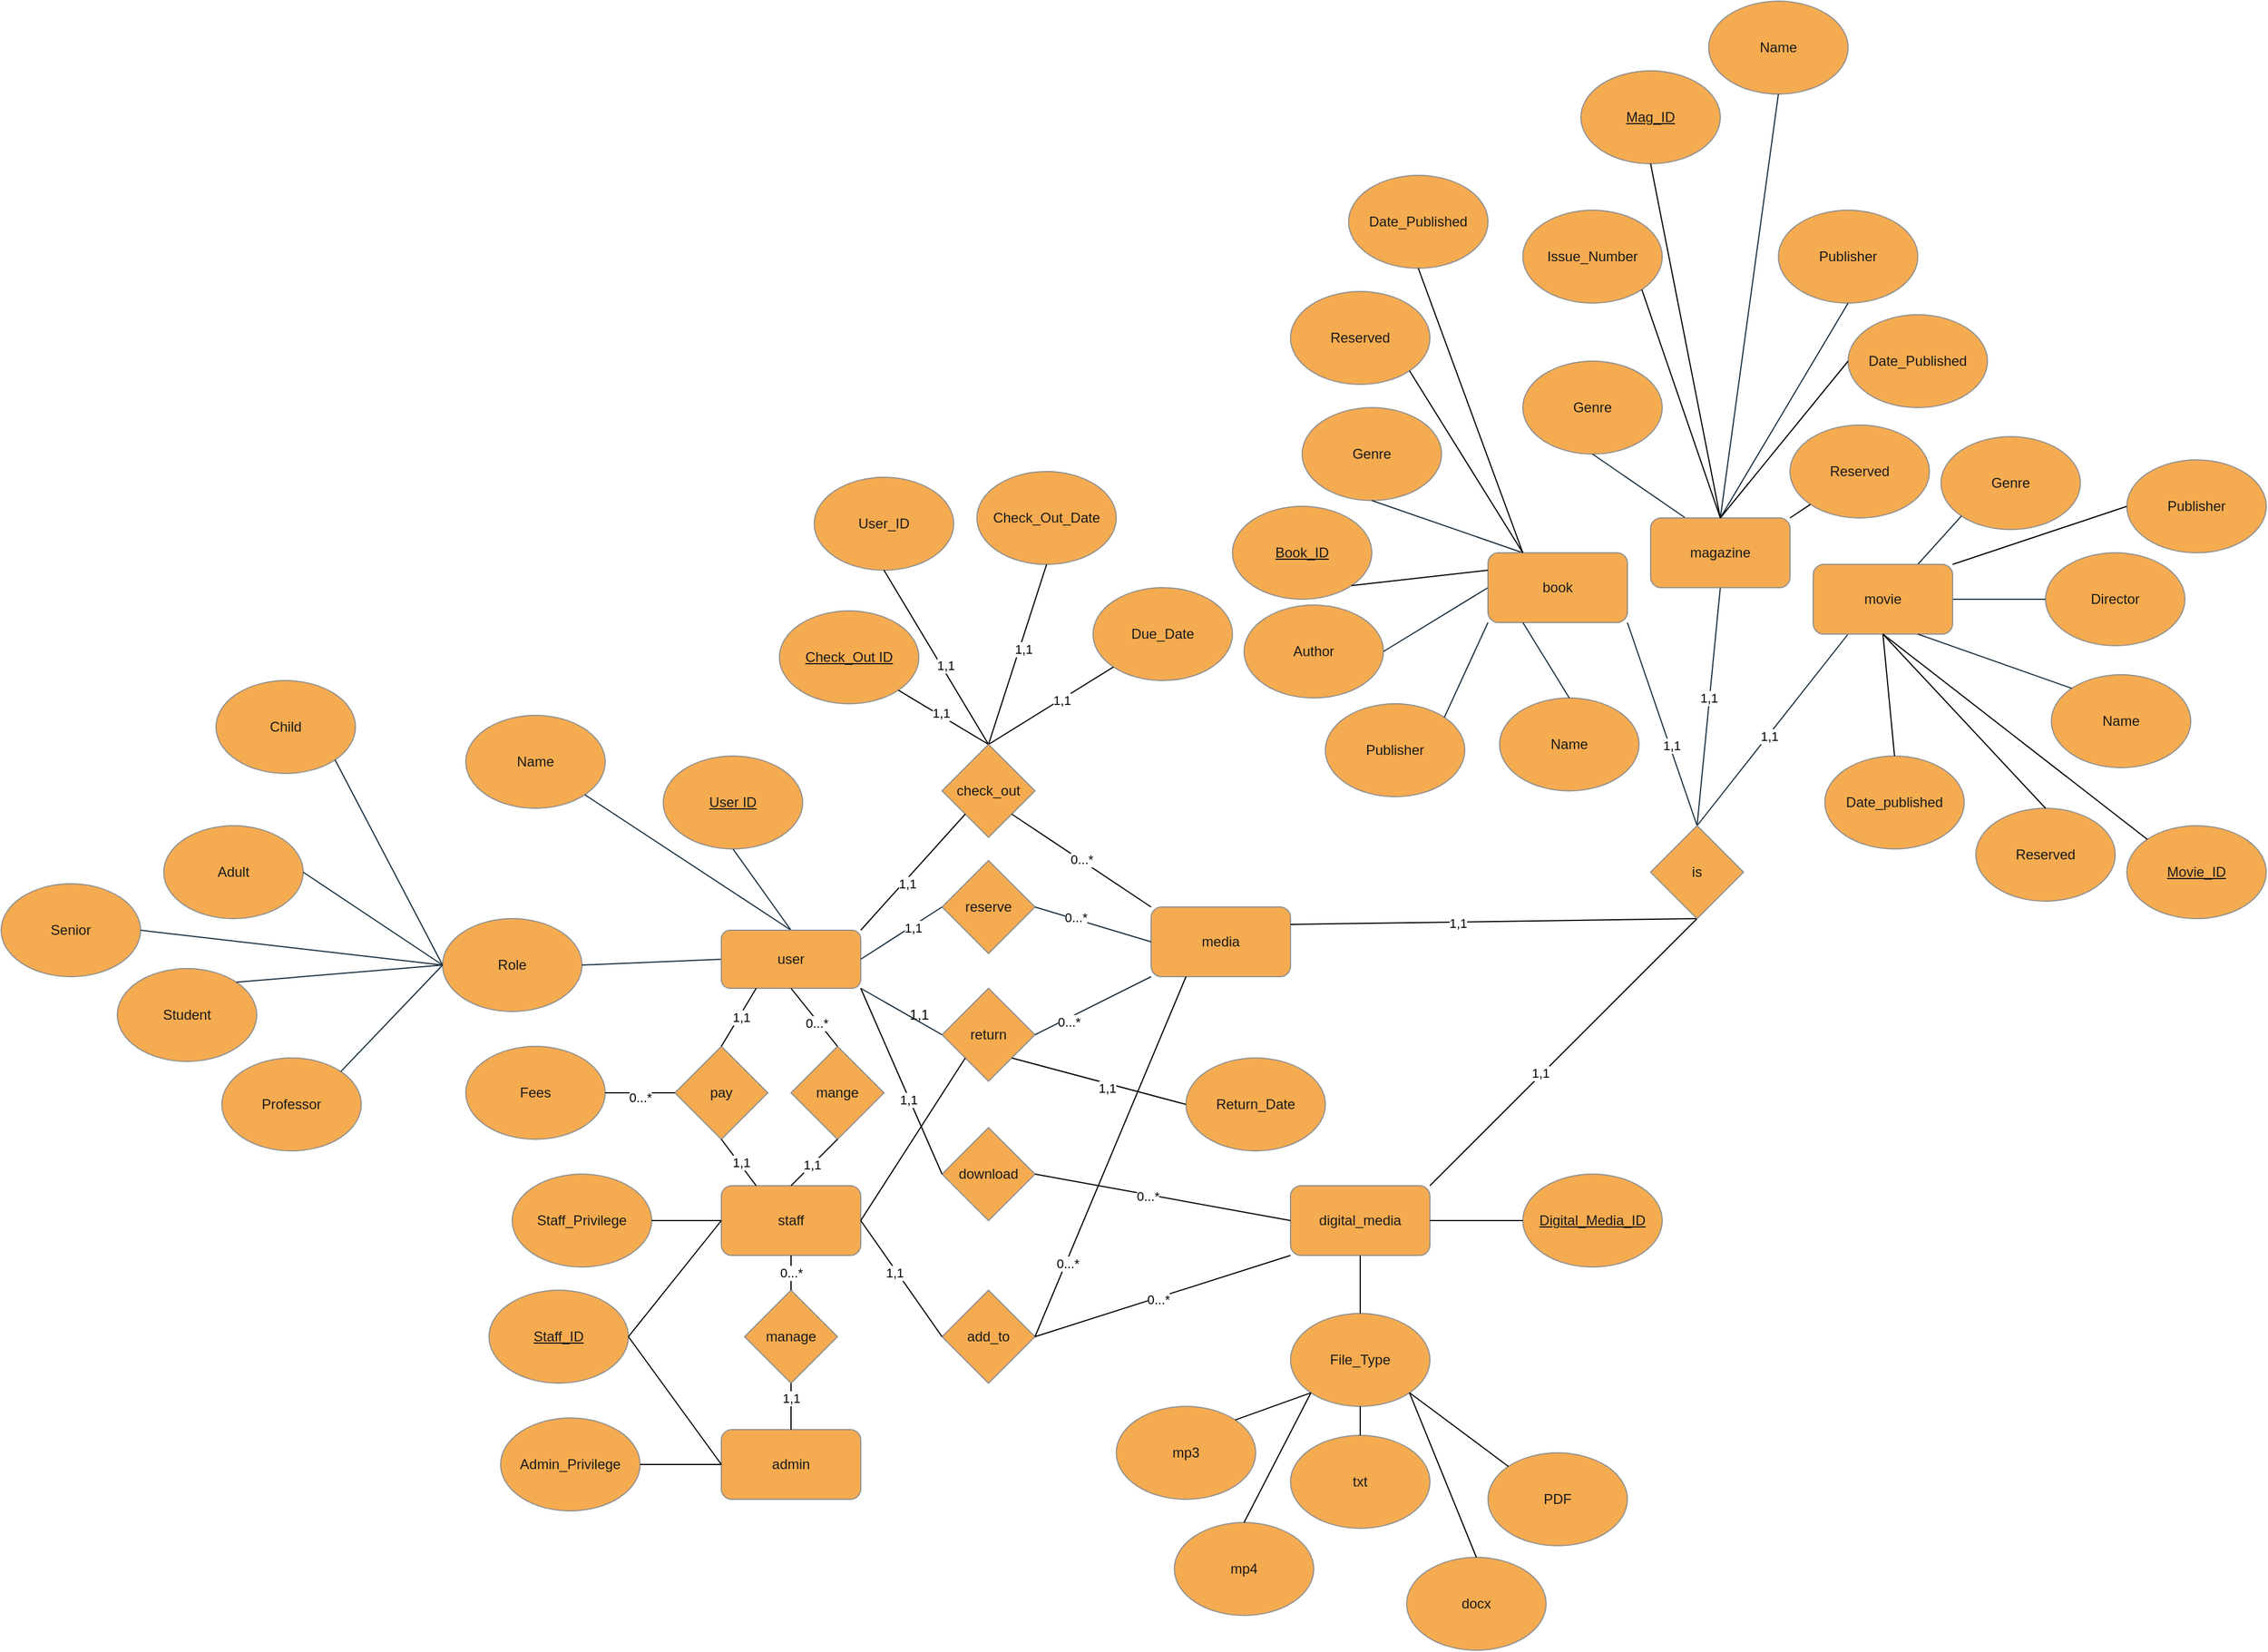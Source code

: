 <mxfile version="26.1.0">
  <diagram name="Page-1" id="fuvHp79-YwKWyplJIFux">
    <mxGraphModel dx="2245" dy="1722" grid="1" gridSize="10" guides="1" tooltips="1" connect="1" arrows="1" fold="1" page="1" pageScale="1" pageWidth="850" pageHeight="1100" math="0" shadow="0">
      <root>
        <mxCell id="0" />
        <mxCell id="1" parent="0" />
        <mxCell id="lsWeMRMcMJrD6qDPierP-2" value="" style="endArrow=none;html=1;rounded=0;exitX=1;exitY=1;exitDx=0;exitDy=0;entryX=0.5;entryY=0;entryDx=0;entryDy=0;labelBackgroundColor=none;strokeColor=#182E3E;fontColor=default;" parent="1" source="lsWeMRMcMJrD6qDPierP-85" target="Qz-s-i5MB10RdGnWVDxn-89" edge="1">
          <mxGeometry width="50" height="50" relative="1" as="geometry">
            <mxPoint x="710" y="-385" as="sourcePoint" />
            <mxPoint x="817.574" y="-103.284" as="targetPoint" />
          </mxGeometry>
        </mxCell>
        <mxCell id="Qz-s-i5MB10RdGnWVDxn-130" value="1,1" style="edgeLabel;html=1;align=center;verticalAlign=middle;resizable=0;points=[];" vertex="1" connectable="0" parent="lsWeMRMcMJrD6qDPierP-2">
          <mxGeometry x="0.218" y="1" relative="1" as="geometry">
            <mxPoint as="offset" />
          </mxGeometry>
        </mxCell>
        <mxCell id="lsWeMRMcMJrD6qDPierP-3" value="Author" style="ellipse;whiteSpace=wrap;html=1;labelBackgroundColor=none;fillColor=#F5AB50;strokeColor=#909090;fontColor=#1A1A1A;" parent="1" vertex="1">
          <mxGeometry x="460" y="-220" width="120" height="80" as="geometry" />
        </mxCell>
        <mxCell id="lsWeMRMcMJrD6qDPierP-4" value="Genre" style="ellipse;whiteSpace=wrap;html=1;labelBackgroundColor=none;fillColor=#F5AB50;strokeColor=#909090;fontColor=#1A1A1A;" parent="1" vertex="1">
          <mxGeometry x="510" y="-390" width="120" height="80" as="geometry" />
        </mxCell>
        <mxCell id="lsWeMRMcMJrD6qDPierP-7" value="" style="endArrow=none;html=1;rounded=0;entryX=0.5;entryY=1;entryDx=0;entryDy=0;exitX=0.25;exitY=0;exitDx=0;exitDy=0;labelBackgroundColor=none;strokeColor=#182E3E;fontColor=default;" parent="1" source="lsWeMRMcMJrD6qDPierP-85" target="lsWeMRMcMJrD6qDPierP-4" edge="1">
          <mxGeometry width="50" height="50" relative="1" as="geometry">
            <mxPoint x="677.574" y="-263.284" as="sourcePoint" />
            <mxPoint x="770" y="-305" as="targetPoint" />
          </mxGeometry>
        </mxCell>
        <mxCell id="lsWeMRMcMJrD6qDPierP-8" value="" style="endArrow=none;html=1;rounded=0;entryX=1;entryY=0.5;entryDx=0;entryDy=0;exitX=0;exitY=0.5;exitDx=0;exitDy=0;labelBackgroundColor=none;strokeColor=#182E3E;fontColor=default;" parent="1" source="lsWeMRMcMJrD6qDPierP-85" target="lsWeMRMcMJrD6qDPierP-3" edge="1">
          <mxGeometry width="50" height="50" relative="1" as="geometry">
            <mxPoint x="660" y="-235" as="sourcePoint" />
            <mxPoint x="770" y="-305" as="targetPoint" />
          </mxGeometry>
        </mxCell>
        <mxCell id="lsWeMRMcMJrD6qDPierP-11" value="Name" style="ellipse;whiteSpace=wrap;html=1;labelBackgroundColor=none;fillColor=#F5AB50;strokeColor=#909090;fontColor=#1A1A1A;" parent="1" vertex="1">
          <mxGeometry x="-210" y="-125" width="120" height="80" as="geometry" />
        </mxCell>
        <mxCell id="lsWeMRMcMJrD6qDPierP-12" value="&lt;u&gt;User ID&lt;/u&gt;" style="ellipse;whiteSpace=wrap;html=1;labelBackgroundColor=none;fillColor=#F5AB50;strokeColor=#909090;fontColor=#1A1A1A;" parent="1" vertex="1">
          <mxGeometry x="-40" y="-90" width="120" height="80" as="geometry" />
        </mxCell>
        <mxCell id="lsWeMRMcMJrD6qDPierP-17" value="" style="endArrow=none;html=1;rounded=0;entryX=1;entryY=1;entryDx=0;entryDy=0;exitX=0.5;exitY=0;exitDx=0;exitDy=0;labelBackgroundColor=none;strokeColor=#182E3E;fontColor=default;" parent="1" source="lsWeMRMcMJrD6qDPierP-82" target="lsWeMRMcMJrD6qDPierP-11" edge="1">
          <mxGeometry width="50" height="50" relative="1" as="geometry">
            <mxPoint x="-110" y="30" as="sourcePoint" />
            <mxPoint x="-110" y="-30" as="targetPoint" />
          </mxGeometry>
        </mxCell>
        <mxCell id="lsWeMRMcMJrD6qDPierP-18" value="" style="endArrow=none;html=1;rounded=0;entryX=0.5;entryY=1;entryDx=0;entryDy=0;exitX=0.5;exitY=0;exitDx=0;exitDy=0;labelBackgroundColor=none;strokeColor=#182E3E;fontColor=default;" parent="1" source="lsWeMRMcMJrD6qDPierP-82" target="lsWeMRMcMJrD6qDPierP-12" edge="1">
          <mxGeometry width="50" height="50" relative="1" as="geometry">
            <mxPoint x="-67.574" y="31.716" as="sourcePoint" />
            <mxPoint x="-110" y="-30" as="targetPoint" />
          </mxGeometry>
        </mxCell>
        <mxCell id="lsWeMRMcMJrD6qDPierP-37" value="Genre" style="ellipse;whiteSpace=wrap;html=1;labelBackgroundColor=none;fillColor=#F5AB50;strokeColor=#909090;fontColor=#1A1A1A;" parent="1" vertex="1">
          <mxGeometry x="700" y="-430" width="120" height="80" as="geometry" />
        </mxCell>
        <mxCell id="lsWeMRMcMJrD6qDPierP-38" value="Publisher" style="ellipse;whiteSpace=wrap;html=1;labelBackgroundColor=none;fillColor=#F5AB50;strokeColor=#909090;fontColor=#1A1A1A;" parent="1" vertex="1">
          <mxGeometry x="920" y="-560" width="120" height="80" as="geometry" />
        </mxCell>
        <mxCell id="lsWeMRMcMJrD6qDPierP-44" value="" style="endArrow=none;html=1;rounded=0;entryX=0.5;entryY=1;entryDx=0;entryDy=0;labelBackgroundColor=none;strokeColor=#182E3E;fontColor=default;exitX=0.5;exitY=0;exitDx=0;exitDy=0;" parent="1" source="Qz-s-i5MB10RdGnWVDxn-89" target="lsWeMRMcMJrD6qDPierP-86" edge="1">
          <mxGeometry width="50" height="50" relative="1" as="geometry">
            <mxPoint x="850" y="-100" as="sourcePoint" />
            <mxPoint x="850" y="-415" as="targetPoint" />
          </mxGeometry>
        </mxCell>
        <mxCell id="Qz-s-i5MB10RdGnWVDxn-131" value="1,1" style="edgeLabel;html=1;align=center;verticalAlign=middle;resizable=0;points=[];" vertex="1" connectable="0" parent="lsWeMRMcMJrD6qDPierP-44">
          <mxGeometry x="0.074" y="1" relative="1" as="geometry">
            <mxPoint as="offset" />
          </mxGeometry>
        </mxCell>
        <mxCell id="lsWeMRMcMJrD6qDPierP-45" value="" style="endArrow=none;html=1;rounded=0;entryX=0.5;entryY=1;entryDx=0;entryDy=0;exitX=0.5;exitY=0;exitDx=0;exitDy=0;labelBackgroundColor=none;strokeColor=#182E3E;fontColor=default;" parent="1" source="lsWeMRMcMJrD6qDPierP-86" target="lsWeMRMcMJrD6qDPierP-38" edge="1">
          <mxGeometry width="50" height="50" relative="1" as="geometry">
            <mxPoint x="912.426" y="-303.284" as="sourcePoint" />
            <mxPoint x="870" y="-175" as="targetPoint" />
          </mxGeometry>
        </mxCell>
        <mxCell id="lsWeMRMcMJrD6qDPierP-46" value="" style="endArrow=none;html=1;rounded=0;entryX=0.5;entryY=1;entryDx=0;entryDy=0;exitX=0.25;exitY=0;exitDx=0;exitDy=0;labelBackgroundColor=none;strokeColor=#182E3E;fontColor=default;" parent="1" source="lsWeMRMcMJrD6qDPierP-86" target="lsWeMRMcMJrD6qDPierP-37" edge="1">
          <mxGeometry width="50" height="50" relative="1" as="geometry">
            <mxPoint x="843" y="-311" as="sourcePoint" />
            <mxPoint x="870" y="-175" as="targetPoint" />
          </mxGeometry>
        </mxCell>
        <mxCell id="lsWeMRMcMJrD6qDPierP-47" value="" style="endArrow=none;html=1;rounded=0;entryX=0.25;entryY=1;entryDx=0;entryDy=0;exitX=0.5;exitY=0;exitDx=0;exitDy=0;labelBackgroundColor=none;strokeColor=#182E3E;fontColor=default;" parent="1" source="Qz-s-i5MB10RdGnWVDxn-89" target="lsWeMRMcMJrD6qDPierP-87" edge="1">
          <mxGeometry width="50" height="50" relative="1" as="geometry">
            <mxPoint x="902.426" y="-103.284" as="sourcePoint" />
            <mxPoint x="977.574" y="-406.716" as="targetPoint" />
          </mxGeometry>
        </mxCell>
        <mxCell id="Qz-s-i5MB10RdGnWVDxn-132" value="1,1" style="edgeLabel;html=1;align=center;verticalAlign=middle;resizable=0;points=[];" vertex="1" connectable="0" parent="lsWeMRMcMJrD6qDPierP-47">
          <mxGeometry x="-0.059" y="-1" relative="1" as="geometry">
            <mxPoint as="offset" />
          </mxGeometry>
        </mxCell>
        <mxCell id="lsWeMRMcMJrD6qDPierP-48" value="Genre" style="ellipse;whiteSpace=wrap;html=1;labelBackgroundColor=none;fillColor=#F5AB50;strokeColor=#909090;fontColor=#1A1A1A;" parent="1" vertex="1">
          <mxGeometry x="1060" y="-365" width="120" height="80" as="geometry" />
        </mxCell>
        <mxCell id="lsWeMRMcMJrD6qDPierP-49" value="Director" style="ellipse;whiteSpace=wrap;html=1;labelBackgroundColor=none;fillColor=#F5AB50;strokeColor=#909090;fontColor=#1A1A1A;" parent="1" vertex="1">
          <mxGeometry x="1150" y="-265" width="120" height="80" as="geometry" />
        </mxCell>
        <mxCell id="lsWeMRMcMJrD6qDPierP-51" value="" style="endArrow=none;html=1;rounded=0;entryX=0;entryY=1;entryDx=0;entryDy=0;exitX=0.75;exitY=0;exitDx=0;exitDy=0;labelBackgroundColor=none;strokeColor=#182E3E;fontColor=default;" parent="1" source="lsWeMRMcMJrD6qDPierP-87" target="lsWeMRMcMJrD6qDPierP-48" edge="1">
          <mxGeometry width="50" height="50" relative="1" as="geometry">
            <mxPoint x="1030" y="-285" as="sourcePoint" />
            <mxPoint x="870" y="-175" as="targetPoint" />
          </mxGeometry>
        </mxCell>
        <mxCell id="lsWeMRMcMJrD6qDPierP-52" value="" style="endArrow=none;html=1;rounded=0;entryX=0;entryY=0.5;entryDx=0;entryDy=0;exitX=1;exitY=0.5;exitDx=0;exitDy=0;labelBackgroundColor=none;strokeColor=#182E3E;fontColor=default;" parent="1" source="lsWeMRMcMJrD6qDPierP-87" target="lsWeMRMcMJrD6qDPierP-49" edge="1">
          <mxGeometry width="50" height="50" relative="1" as="geometry">
            <mxPoint x="1072.426" y="-273.284" as="sourcePoint" />
            <mxPoint x="870" y="-175" as="targetPoint" />
          </mxGeometry>
        </mxCell>
        <mxCell id="lsWeMRMcMJrD6qDPierP-54" value="Publisher" style="ellipse;whiteSpace=wrap;html=1;labelBackgroundColor=none;fillColor=#F5AB50;strokeColor=#909090;fontColor=#1A1A1A;" parent="1" vertex="1">
          <mxGeometry x="530" y="-135" width="120" height="80" as="geometry" />
        </mxCell>
        <mxCell id="lsWeMRMcMJrD6qDPierP-55" value="" style="endArrow=none;html=1;rounded=0;entryX=1;entryY=0;entryDx=0;entryDy=0;exitX=0;exitY=1;exitDx=0;exitDy=0;labelBackgroundColor=none;strokeColor=#182E3E;fontColor=default;" parent="1" source="lsWeMRMcMJrD6qDPierP-85" target="lsWeMRMcMJrD6qDPierP-54" edge="1">
          <mxGeometry width="50" height="50" relative="1" as="geometry">
            <mxPoint x="677.574" y="-206.716" as="sourcePoint" />
            <mxPoint x="870" y="-175" as="targetPoint" />
          </mxGeometry>
        </mxCell>
        <mxCell id="lsWeMRMcMJrD6qDPierP-56" value="Date_Published" style="ellipse;whiteSpace=wrap;html=1;labelBackgroundColor=none;fillColor=#F5AB50;strokeColor=#909090;fontColor=#1A1A1A;" parent="1" vertex="1">
          <mxGeometry x="550" y="-590" width="120" height="80" as="geometry" />
        </mxCell>
        <mxCell id="lsWeMRMcMJrD6qDPierP-58" value="Role" style="ellipse;whiteSpace=wrap;html=1;labelBackgroundColor=none;fillColor=#F5AB50;strokeColor=#909090;fontColor=#1A1A1A;" parent="1" vertex="1">
          <mxGeometry x="-230" y="50" width="120" height="80" as="geometry" />
        </mxCell>
        <mxCell id="lsWeMRMcMJrD6qDPierP-59" value="" style="endArrow=none;html=1;rounded=0;exitX=1;exitY=0.5;exitDx=0;exitDy=0;entryX=0;entryY=0.5;entryDx=0;entryDy=0;labelBackgroundColor=none;strokeColor=#182E3E;fontColor=default;" parent="1" source="lsWeMRMcMJrD6qDPierP-58" target="lsWeMRMcMJrD6qDPierP-82" edge="1">
          <mxGeometry width="50" height="50" relative="1" as="geometry">
            <mxPoint x="-130" y="180" as="sourcePoint" />
            <mxPoint x="-170.0" y="60.0" as="targetPoint" />
          </mxGeometry>
        </mxCell>
        <mxCell id="lsWeMRMcMJrD6qDPierP-60" value="Senior" style="ellipse;whiteSpace=wrap;html=1;labelBackgroundColor=none;fillColor=#F5AB50;strokeColor=#909090;fontColor=#1A1A1A;" parent="1" vertex="1">
          <mxGeometry x="-610" y="20" width="120" height="80" as="geometry" />
        </mxCell>
        <mxCell id="lsWeMRMcMJrD6qDPierP-61" value="Adult" style="ellipse;whiteSpace=wrap;html=1;labelBackgroundColor=none;fillColor=#F5AB50;strokeColor=#909090;fontColor=#1A1A1A;" parent="1" vertex="1">
          <mxGeometry x="-470" y="-30" width="120" height="80" as="geometry" />
        </mxCell>
        <mxCell id="lsWeMRMcMJrD6qDPierP-62" value="Child" style="ellipse;whiteSpace=wrap;html=1;labelBackgroundColor=none;fillColor=#F5AB50;strokeColor=#909090;fontColor=#1A1A1A;" parent="1" vertex="1">
          <mxGeometry x="-425" y="-155" width="120" height="80" as="geometry" />
        </mxCell>
        <mxCell id="lsWeMRMcMJrD6qDPierP-63" value="Student" style="ellipse;whiteSpace=wrap;html=1;labelBackgroundColor=none;fillColor=#F5AB50;strokeColor=#909090;fontColor=#1A1A1A;" parent="1" vertex="1">
          <mxGeometry x="-510" y="93" width="120" height="80" as="geometry" />
        </mxCell>
        <mxCell id="lsWeMRMcMJrD6qDPierP-64" value="Professor" style="ellipse;whiteSpace=wrap;html=1;labelBackgroundColor=none;fillColor=#F5AB50;strokeColor=#909090;fontColor=#1A1A1A;" parent="1" vertex="1">
          <mxGeometry x="-420" y="170" width="120" height="80" as="geometry" />
        </mxCell>
        <mxCell id="lsWeMRMcMJrD6qDPierP-68" value="" style="endArrow=none;html=1;rounded=0;entryX=1;entryY=1;entryDx=0;entryDy=0;exitX=0;exitY=0.5;exitDx=0;exitDy=0;labelBackgroundColor=none;strokeColor=#182E3E;fontColor=default;" parent="1" source="lsWeMRMcMJrD6qDPierP-58" target="lsWeMRMcMJrD6qDPierP-62" edge="1">
          <mxGeometry width="50" height="50" relative="1" as="geometry">
            <mxPoint x="-130" y="180" as="sourcePoint" />
            <mxPoint x="-80" y="130" as="targetPoint" />
          </mxGeometry>
        </mxCell>
        <mxCell id="lsWeMRMcMJrD6qDPierP-69" value="" style="endArrow=none;html=1;rounded=0;entryX=1;entryY=0.5;entryDx=0;entryDy=0;exitX=0;exitY=0.5;exitDx=0;exitDy=0;labelBackgroundColor=none;strokeColor=#182E3E;fontColor=default;" parent="1" source="lsWeMRMcMJrD6qDPierP-58" target="lsWeMRMcMJrD6qDPierP-61" edge="1">
          <mxGeometry width="50" height="50" relative="1" as="geometry">
            <mxPoint x="-130" y="180" as="sourcePoint" />
            <mxPoint x="-80" y="130" as="targetPoint" />
          </mxGeometry>
        </mxCell>
        <mxCell id="lsWeMRMcMJrD6qDPierP-70" value="" style="endArrow=none;html=1;rounded=0;entryX=1;entryY=0.5;entryDx=0;entryDy=0;exitX=0;exitY=0.5;exitDx=0;exitDy=0;labelBackgroundColor=none;strokeColor=#182E3E;fontColor=default;" parent="1" source="lsWeMRMcMJrD6qDPierP-58" target="lsWeMRMcMJrD6qDPierP-60" edge="1">
          <mxGeometry width="50" height="50" relative="1" as="geometry">
            <mxPoint x="-130" y="180" as="sourcePoint" />
            <mxPoint x="-80" y="130" as="targetPoint" />
          </mxGeometry>
        </mxCell>
        <mxCell id="lsWeMRMcMJrD6qDPierP-71" value="" style="endArrow=none;html=1;rounded=0;entryX=1;entryY=0;entryDx=0;entryDy=0;exitX=0;exitY=0.5;exitDx=0;exitDy=0;labelBackgroundColor=none;strokeColor=#182E3E;fontColor=default;" parent="1" source="lsWeMRMcMJrD6qDPierP-58" target="lsWeMRMcMJrD6qDPierP-63" edge="1">
          <mxGeometry width="50" height="50" relative="1" as="geometry">
            <mxPoint x="-130" y="180" as="sourcePoint" />
            <mxPoint x="-80" y="130" as="targetPoint" />
          </mxGeometry>
        </mxCell>
        <mxCell id="lsWeMRMcMJrD6qDPierP-72" value="" style="endArrow=none;html=1;rounded=0;entryX=1;entryY=0;entryDx=0;entryDy=0;exitX=0;exitY=0.5;exitDx=0;exitDy=0;labelBackgroundColor=none;strokeColor=#182E3E;fontColor=default;" parent="1" source="lsWeMRMcMJrD6qDPierP-58" target="lsWeMRMcMJrD6qDPierP-64" edge="1">
          <mxGeometry width="50" height="50" relative="1" as="geometry">
            <mxPoint x="-130" y="180" as="sourcePoint" />
            <mxPoint x="-80" y="130" as="targetPoint" />
          </mxGeometry>
        </mxCell>
        <mxCell id="lsWeMRMcMJrD6qDPierP-75" style="edgeStyle=orthogonalEdgeStyle;rounded=0;orthogonalLoop=1;jettySize=auto;html=1;exitX=0.5;exitY=1;exitDx=0;exitDy=0;labelBackgroundColor=none;strokeColor=#182E3E;fontColor=default;" parent="1" edge="1">
          <mxGeometry relative="1" as="geometry">
            <mxPoint x="-280" y="360" as="sourcePoint" />
            <mxPoint x="-280" y="360" as="targetPoint" />
          </mxGeometry>
        </mxCell>
        <mxCell id="lsWeMRMcMJrD6qDPierP-82" value="user" style="rounded=1;whiteSpace=wrap;html=1;labelBackgroundColor=none;fillColor=#F5AB50;strokeColor=#909090;fontColor=#1A1A1A;" parent="1" vertex="1">
          <mxGeometry x="10" y="60" width="120" height="50" as="geometry" />
        </mxCell>
        <mxCell id="lsWeMRMcMJrD6qDPierP-83" value="&lt;span style=&quot;font-weight: normal;&quot;&gt;staff&lt;/span&gt;" style="rounded=1;whiteSpace=wrap;html=1;labelBackgroundColor=none;fillColor=#F5AB50;strokeColor=#909090;fontColor=#1A1A1A;fontStyle=1" parent="1" vertex="1">
          <mxGeometry x="10" y="280" width="120" height="60" as="geometry" />
        </mxCell>
        <mxCell id="lsWeMRMcMJrD6qDPierP-84" value="media" style="rounded=1;whiteSpace=wrap;html=1;labelBackgroundColor=none;fillColor=#F5AB50;strokeColor=#909090;fontColor=#1A1A1A;" parent="1" vertex="1">
          <mxGeometry x="380" y="40" width="120" height="60" as="geometry" />
        </mxCell>
        <mxCell id="lsWeMRMcMJrD6qDPierP-85" value="book" style="rounded=1;whiteSpace=wrap;html=1;labelBackgroundColor=none;fillColor=#F5AB50;strokeColor=#909090;fontColor=#1A1A1A;" parent="1" vertex="1">
          <mxGeometry x="670" y="-265" width="120" height="60" as="geometry" />
        </mxCell>
        <mxCell id="lsWeMRMcMJrD6qDPierP-86" value="magazine" style="rounded=1;whiteSpace=wrap;html=1;labelBackgroundColor=none;fillColor=#F5AB50;strokeColor=#909090;fontColor=#1A1A1A;" parent="1" vertex="1">
          <mxGeometry x="810" y="-295" width="120" height="60" as="geometry" />
        </mxCell>
        <mxCell id="lsWeMRMcMJrD6qDPierP-87" value="movie" style="rounded=1;whiteSpace=wrap;html=1;labelBackgroundColor=none;fillColor=#F5AB50;strokeColor=#909090;fontColor=#1A1A1A;" parent="1" vertex="1">
          <mxGeometry x="950" y="-255" width="120" height="60" as="geometry" />
        </mxCell>
        <mxCell id="lsWeMRMcMJrD6qDPierP-88" value="Name" style="ellipse;whiteSpace=wrap;html=1;labelBackgroundColor=none;fillColor=#F5AB50;strokeColor=#909090;fontColor=#1A1A1A;" parent="1" vertex="1">
          <mxGeometry x="680" y="-140" width="120" height="80" as="geometry" />
        </mxCell>
        <mxCell id="lsWeMRMcMJrD6qDPierP-89" value="" style="endArrow=none;html=1;rounded=0;exitX=0.5;exitY=0;exitDx=0;exitDy=0;entryX=0.25;entryY=1;entryDx=0;entryDy=0;labelBackgroundColor=none;strokeColor=#182E3E;fontColor=default;" parent="1" source="lsWeMRMcMJrD6qDPierP-88" target="lsWeMRMcMJrD6qDPierP-85" edge="1">
          <mxGeometry width="50" height="50" relative="1" as="geometry">
            <mxPoint x="880" y="-105" as="sourcePoint" />
            <mxPoint x="930" y="-155" as="targetPoint" />
          </mxGeometry>
        </mxCell>
        <mxCell id="lsWeMRMcMJrD6qDPierP-90" value="Name" style="ellipse;whiteSpace=wrap;html=1;labelBackgroundColor=none;fillColor=#F5AB50;strokeColor=#909090;fontColor=#1A1A1A;" parent="1" vertex="1">
          <mxGeometry x="1155" y="-160" width="120" height="80" as="geometry" />
        </mxCell>
        <mxCell id="lsWeMRMcMJrD6qDPierP-91" value="" style="endArrow=none;html=1;rounded=0;entryX=0.75;entryY=1;entryDx=0;entryDy=0;exitX=0;exitY=0;exitDx=0;exitDy=0;labelBackgroundColor=none;strokeColor=#182E3E;fontColor=default;" parent="1" source="lsWeMRMcMJrD6qDPierP-90" target="lsWeMRMcMJrD6qDPierP-87" edge="1">
          <mxGeometry width="50" height="50" relative="1" as="geometry">
            <mxPoint x="880" y="-105" as="sourcePoint" />
            <mxPoint x="930" y="-155" as="targetPoint" />
          </mxGeometry>
        </mxCell>
        <mxCell id="lsWeMRMcMJrD6qDPierP-92" value="Name" style="ellipse;whiteSpace=wrap;html=1;labelBackgroundColor=none;fillColor=#F5AB50;strokeColor=#909090;fontColor=#1A1A1A;" parent="1" vertex="1">
          <mxGeometry x="860" y="-740" width="120" height="80" as="geometry" />
        </mxCell>
        <mxCell id="lsWeMRMcMJrD6qDPierP-93" value="" style="endArrow=none;html=1;rounded=0;entryX=0.5;entryY=1;entryDx=0;entryDy=0;exitX=0.5;exitY=0;exitDx=0;exitDy=0;labelBackgroundColor=none;strokeColor=#182E3E;fontColor=default;" parent="1" source="lsWeMRMcMJrD6qDPierP-86" target="lsWeMRMcMJrD6qDPierP-92" edge="1">
          <mxGeometry width="50" height="50" relative="1" as="geometry">
            <mxPoint x="880" y="-285" as="sourcePoint" />
            <mxPoint x="890" y="-445" as="targetPoint" />
          </mxGeometry>
        </mxCell>
        <mxCell id="lsWeMRMcMJrD6qDPierP-94" value="reserve" style="rhombus;whiteSpace=wrap;html=1;labelBackgroundColor=none;fillColor=#F5AB50;strokeColor=#909090;fontColor=#1A1A1A;" parent="1" vertex="1">
          <mxGeometry x="200" width="80" height="80" as="geometry" />
        </mxCell>
        <mxCell id="lsWeMRMcMJrD6qDPierP-95" value="pay" style="rhombus;whiteSpace=wrap;html=1;labelBackgroundColor=none;fillColor=#F5AB50;strokeColor=#909090;fontColor=#1A1A1A;" parent="1" vertex="1">
          <mxGeometry x="-30" y="160" width="80" height="80" as="geometry" />
        </mxCell>
        <mxCell id="lsWeMRMcMJrD6qDPierP-96" value="return" style="rhombus;whiteSpace=wrap;html=1;labelBackgroundColor=none;fillColor=#F5AB50;strokeColor=#909090;fontColor=#1A1A1A;" parent="1" vertex="1">
          <mxGeometry x="200" y="110" width="80" height="80" as="geometry" />
        </mxCell>
        <mxCell id="lsWeMRMcMJrD6qDPierP-98" value="" style="endArrow=none;html=1;rounded=0;strokeColor=#182E3E;fontColor=#1A1A1A;exitX=1;exitY=0.5;exitDx=0;exitDy=0;entryX=0;entryY=0.5;entryDx=0;entryDy=0;" parent="1" source="lsWeMRMcMJrD6qDPierP-82" target="lsWeMRMcMJrD6qDPierP-94" edge="1">
          <mxGeometry width="50" height="50" relative="1" as="geometry">
            <mxPoint x="330" y="120" as="sourcePoint" />
            <mxPoint x="380" y="70" as="targetPoint" />
          </mxGeometry>
        </mxCell>
        <mxCell id="Qz-s-i5MB10RdGnWVDxn-116" value="1,1" style="edgeLabel;html=1;align=center;verticalAlign=middle;resizable=0;points=[];" vertex="1" connectable="0" parent="lsWeMRMcMJrD6qDPierP-98">
          <mxGeometry x="0.257" y="-1" relative="1" as="geometry">
            <mxPoint as="offset" />
          </mxGeometry>
        </mxCell>
        <mxCell id="lsWeMRMcMJrD6qDPierP-99" value="" style="endArrow=none;html=1;rounded=0;strokeColor=#182E3E;fontColor=#1A1A1A;entryX=1;entryY=0.5;entryDx=0;entryDy=0;exitX=0;exitY=0.5;exitDx=0;exitDy=0;" parent="1" source="lsWeMRMcMJrD6qDPierP-84" target="lsWeMRMcMJrD6qDPierP-94" edge="1">
          <mxGeometry width="50" height="50" relative="1" as="geometry">
            <mxPoint x="280" y="50" as="sourcePoint" />
            <mxPoint x="380" y="70" as="targetPoint" />
          </mxGeometry>
        </mxCell>
        <mxCell id="Qz-s-i5MB10RdGnWVDxn-120" value="0...*" style="edgeLabel;html=1;align=center;verticalAlign=middle;resizable=0;points=[];" vertex="1" connectable="0" parent="lsWeMRMcMJrD6qDPierP-99">
          <mxGeometry x="0.317" y="-2" relative="1" as="geometry">
            <mxPoint as="offset" />
          </mxGeometry>
        </mxCell>
        <mxCell id="lsWeMRMcMJrD6qDPierP-100" value="" style="endArrow=none;html=1;rounded=0;strokeColor=#182E3E;fontColor=#1A1A1A;exitX=1;exitY=0.5;exitDx=0;exitDy=0;entryX=0;entryY=1;entryDx=0;entryDy=0;" parent="1" source="lsWeMRMcMJrD6qDPierP-96" target="lsWeMRMcMJrD6qDPierP-84" edge="1">
          <mxGeometry width="50" height="50" relative="1" as="geometry">
            <mxPoint x="330" y="120" as="sourcePoint" />
            <mxPoint x="280" y="100" as="targetPoint" />
          </mxGeometry>
        </mxCell>
        <mxCell id="Qz-s-i5MB10RdGnWVDxn-119" value="0...*" style="edgeLabel;html=1;align=center;verticalAlign=middle;resizable=0;points=[];" vertex="1" connectable="0" parent="lsWeMRMcMJrD6qDPierP-100">
          <mxGeometry x="-0.442" y="-3" relative="1" as="geometry">
            <mxPoint as="offset" />
          </mxGeometry>
        </mxCell>
        <mxCell id="lsWeMRMcMJrD6qDPierP-101" value="" style="endArrow=none;html=1;rounded=0;strokeColor=#182E3E;fontColor=#1A1A1A;exitX=0;exitY=0.5;exitDx=0;exitDy=0;entryX=1;entryY=1;entryDx=0;entryDy=0;" parent="1" source="lsWeMRMcMJrD6qDPierP-96" target="lsWeMRMcMJrD6qDPierP-82" edge="1">
          <mxGeometry width="50" height="50" relative="1" as="geometry">
            <mxPoint x="330" y="120" as="sourcePoint" />
            <mxPoint x="380" y="70" as="targetPoint" />
          </mxGeometry>
        </mxCell>
        <mxCell id="fhu01G3mkJdW1RdEYnN0-5" value="admin" style="rounded=1;whiteSpace=wrap;html=1;labelBackgroundColor=none;fillColor=#F5AB50;strokeColor=#909090;fontColor=#1A1A1A;" parent="1" vertex="1">
          <mxGeometry x="10" y="490" width="120" height="60" as="geometry" />
        </mxCell>
        <mxCell id="fhu01G3mkJdW1RdEYnN0-6" value="manage" style="rhombus;whiteSpace=wrap;html=1;labelBackgroundColor=none;fillColor=#F5AB50;strokeColor=#909090;fontColor=#1A1A1A;" parent="1" vertex="1">
          <mxGeometry x="30" y="370" width="80" height="80" as="geometry" />
        </mxCell>
        <mxCell id="fhu01G3mkJdW1RdEYnN0-7" value="" style="endArrow=none;html=1;rounded=0;exitX=0.5;exitY=0;exitDx=0;exitDy=0;entryX=0.5;entryY=1;entryDx=0;entryDy=0;" parent="1" source="fhu01G3mkJdW1RdEYnN0-6" target="lsWeMRMcMJrD6qDPierP-83" edge="1">
          <mxGeometry width="50" height="50" relative="1" as="geometry">
            <mxPoint x="230" y="380" as="sourcePoint" />
            <mxPoint x="280" y="330" as="targetPoint" />
          </mxGeometry>
        </mxCell>
        <mxCell id="Qz-s-i5MB10RdGnWVDxn-147" value="0...*" style="edgeLabel;html=1;align=center;verticalAlign=middle;resizable=0;points=[];" vertex="1" connectable="0" parent="fhu01G3mkJdW1RdEYnN0-7">
          <mxGeometry x="0.002" relative="1" as="geometry">
            <mxPoint as="offset" />
          </mxGeometry>
        </mxCell>
        <mxCell id="fhu01G3mkJdW1RdEYnN0-8" value="" style="endArrow=none;html=1;rounded=0;exitX=0.5;exitY=0;exitDx=0;exitDy=0;entryX=0.5;entryY=1;entryDx=0;entryDy=0;" parent="1" source="fhu01G3mkJdW1RdEYnN0-5" target="fhu01G3mkJdW1RdEYnN0-6" edge="1">
          <mxGeometry width="50" height="50" relative="1" as="geometry">
            <mxPoint x="230" y="380" as="sourcePoint" />
            <mxPoint x="280" y="330" as="targetPoint" />
          </mxGeometry>
        </mxCell>
        <mxCell id="Qz-s-i5MB10RdGnWVDxn-139" value="1,1" style="edgeLabel;html=1;align=center;verticalAlign=middle;resizable=0;points=[];" vertex="1" connectable="0" parent="fhu01G3mkJdW1RdEYnN0-8">
          <mxGeometry x="0.338" relative="1" as="geometry">
            <mxPoint as="offset" />
          </mxGeometry>
        </mxCell>
        <mxCell id="fhu01G3mkJdW1RdEYnN0-10" value="Issue_Number" style="ellipse;whiteSpace=wrap;html=1;labelBackgroundColor=none;fillColor=#F5AB50;strokeColor=#909090;fontColor=#1A1A1A;" parent="1" vertex="1">
          <mxGeometry x="700" y="-560" width="120" height="80" as="geometry" />
        </mxCell>
        <mxCell id="fhu01G3mkJdW1RdEYnN0-11" value="" style="endArrow=none;html=1;rounded=0;entryX=1;entryY=1;entryDx=0;entryDy=0;exitX=0.5;exitY=0;exitDx=0;exitDy=0;" parent="1" source="lsWeMRMcMJrD6qDPierP-86" target="fhu01G3mkJdW1RdEYnN0-10" edge="1">
          <mxGeometry width="50" height="50" relative="1" as="geometry">
            <mxPoint x="800" y="-255" as="sourcePoint" />
            <mxPoint x="850" y="-305" as="targetPoint" />
          </mxGeometry>
        </mxCell>
        <mxCell id="fhu01G3mkJdW1RdEYnN0-15" value="Fees" style="ellipse;whiteSpace=wrap;html=1;labelBackgroundColor=none;fillColor=#F5AB50;strokeColor=#909090;fontColor=#1A1A1A;" parent="1" vertex="1">
          <mxGeometry x="-210" y="160" width="120" height="80" as="geometry" />
        </mxCell>
        <mxCell id="fhu01G3mkJdW1RdEYnN0-27" value="mange" style="rhombus;whiteSpace=wrap;html=1;labelBackgroundColor=none;fillColor=#F5AB50;strokeColor=#909090;fontColor=#1A1A1A;" parent="1" vertex="1">
          <mxGeometry x="70" y="160" width="80" height="80" as="geometry" />
        </mxCell>
        <mxCell id="fhu01G3mkJdW1RdEYnN0-28" value="" style="endArrow=none;html=1;rounded=0;exitX=0.5;exitY=0;exitDx=0;exitDy=0;entryX=0.5;entryY=1;entryDx=0;entryDy=0;" parent="1" source="lsWeMRMcMJrD6qDPierP-83" target="fhu01G3mkJdW1RdEYnN0-27" edge="1">
          <mxGeometry width="50" height="50" relative="1" as="geometry">
            <mxPoint x="330" y="190" as="sourcePoint" />
            <mxPoint x="380" y="140" as="targetPoint" />
          </mxGeometry>
        </mxCell>
        <mxCell id="Qz-s-i5MB10RdGnWVDxn-136" value="1,1" style="edgeLabel;html=1;align=center;verticalAlign=middle;resizable=0;points=[];" vertex="1" connectable="0" parent="fhu01G3mkJdW1RdEYnN0-28">
          <mxGeometry x="-0.093" y="1" relative="1" as="geometry">
            <mxPoint as="offset" />
          </mxGeometry>
        </mxCell>
        <mxCell id="fhu01G3mkJdW1RdEYnN0-30" value="" style="endArrow=none;html=1;rounded=0;entryX=0.5;entryY=1;entryDx=0;entryDy=0;exitX=0.5;exitY=0;exitDx=0;exitDy=0;" parent="1" source="fhu01G3mkJdW1RdEYnN0-27" target="lsWeMRMcMJrD6qDPierP-82" edge="1">
          <mxGeometry width="50" height="50" relative="1" as="geometry">
            <mxPoint x="70" y="150" as="sourcePoint" />
            <mxPoint x="80" y="230" as="targetPoint" />
          </mxGeometry>
        </mxCell>
        <mxCell id="Qz-s-i5MB10RdGnWVDxn-137" value="0...*" style="edgeLabel;html=1;align=center;verticalAlign=middle;resizable=0;points=[];" vertex="1" connectable="0" parent="fhu01G3mkJdW1RdEYnN0-30">
          <mxGeometry x="-0.137" y="2" relative="1" as="geometry">
            <mxPoint as="offset" />
          </mxGeometry>
        </mxCell>
        <mxCell id="Qz-s-i5MB10RdGnWVDxn-2" value="Check_Out_Date" style="ellipse;whiteSpace=wrap;html=1;labelBackgroundColor=none;fillColor=#F5AB50;strokeColor=#909090;fontColor=#1A1A1A;" vertex="1" parent="1">
          <mxGeometry x="230" y="-335" width="120" height="80" as="geometry" />
        </mxCell>
        <mxCell id="Qz-s-i5MB10RdGnWVDxn-5" value="Due_Date" style="ellipse;whiteSpace=wrap;html=1;labelBackgroundColor=none;fillColor=#F5AB50;strokeColor=#909090;fontColor=#1A1A1A;" vertex="1" parent="1">
          <mxGeometry x="330" y="-235" width="120" height="80" as="geometry" />
        </mxCell>
        <mxCell id="Qz-s-i5MB10RdGnWVDxn-10" value="" style="endArrow=none;html=1;rounded=0;entryX=0.5;entryY=1;entryDx=0;entryDy=0;exitX=0.5;exitY=0;exitDx=0;exitDy=0;" edge="1" parent="1" source="Qz-s-i5MB10RdGnWVDxn-37" target="Qz-s-i5MB10RdGnWVDxn-2">
          <mxGeometry width="50" height="50" relative="1" as="geometry">
            <mxPoint x="270" y="-300" as="sourcePoint" />
            <mxPoint x="130" y="-540" as="targetPoint" />
          </mxGeometry>
        </mxCell>
        <mxCell id="Qz-s-i5MB10RdGnWVDxn-126" value="1,1" style="edgeLabel;html=1;align=center;verticalAlign=middle;resizable=0;points=[];" vertex="1" connectable="0" parent="Qz-s-i5MB10RdGnWVDxn-10">
          <mxGeometry x="0.071" y="-2" relative="1" as="geometry">
            <mxPoint x="1" as="offset" />
          </mxGeometry>
        </mxCell>
        <mxCell id="Qz-s-i5MB10RdGnWVDxn-11" value="&lt;u&gt;Check_Out ID&lt;/u&gt;" style="ellipse;whiteSpace=wrap;html=1;labelBackgroundColor=none;fillColor=#F5AB50;strokeColor=#909090;fontColor=#1A1A1A;" vertex="1" parent="1">
          <mxGeometry x="60" y="-215" width="120" height="80" as="geometry" />
        </mxCell>
        <mxCell id="Qz-s-i5MB10RdGnWVDxn-16" value="" style="endArrow=none;html=1;rounded=0;exitX=1;exitY=1;exitDx=0;exitDy=0;entryX=0.5;entryY=0;entryDx=0;entryDy=0;" edge="1" parent="1" source="Qz-s-i5MB10RdGnWVDxn-11" target="Qz-s-i5MB10RdGnWVDxn-37">
          <mxGeometry width="50" height="50" relative="1" as="geometry">
            <mxPoint x="400" y="-610" as="sourcePoint" />
            <mxPoint x="180" y="-230" as="targetPoint" />
          </mxGeometry>
        </mxCell>
        <mxCell id="Qz-s-i5MB10RdGnWVDxn-124" value="1,1" style="edgeLabel;html=1;align=center;verticalAlign=middle;resizable=0;points=[];" vertex="1" connectable="0" parent="Qz-s-i5MB10RdGnWVDxn-16">
          <mxGeometry x="-0.089" y="2" relative="1" as="geometry">
            <mxPoint as="offset" />
          </mxGeometry>
        </mxCell>
        <mxCell id="Qz-s-i5MB10RdGnWVDxn-17" value="" style="endArrow=none;html=1;rounded=0;entryX=0;entryY=1;entryDx=0;entryDy=0;exitX=0.5;exitY=0;exitDx=0;exitDy=0;" edge="1" parent="1" source="Qz-s-i5MB10RdGnWVDxn-37" target="Qz-s-i5MB10RdGnWVDxn-5">
          <mxGeometry width="50" height="50" relative="1" as="geometry">
            <mxPoint x="300" y="-270" as="sourcePoint" />
            <mxPoint x="450" y="-660" as="targetPoint" />
          </mxGeometry>
        </mxCell>
        <mxCell id="Qz-s-i5MB10RdGnWVDxn-127" value="1,1" style="edgeLabel;html=1;align=center;verticalAlign=middle;resizable=0;points=[];" vertex="1" connectable="0" parent="Qz-s-i5MB10RdGnWVDxn-17">
          <mxGeometry x="0.162" y="-1" relative="1" as="geometry">
            <mxPoint as="offset" />
          </mxGeometry>
        </mxCell>
        <mxCell id="Qz-s-i5MB10RdGnWVDxn-30" value="User_ID" style="ellipse;whiteSpace=wrap;html=1;labelBackgroundColor=none;fillColor=#F5AB50;strokeColor=#909090;fontColor=#1A1A1A;" vertex="1" parent="1">
          <mxGeometry x="90" y="-330" width="120" height="80" as="geometry" />
        </mxCell>
        <mxCell id="Qz-s-i5MB10RdGnWVDxn-31" value="" style="endArrow=none;html=1;rounded=0;exitX=0.5;exitY=1;exitDx=0;exitDy=0;entryX=0.5;entryY=0;entryDx=0;entryDy=0;" edge="1" parent="1" source="Qz-s-i5MB10RdGnWVDxn-30" target="Qz-s-i5MB10RdGnWVDxn-37">
          <mxGeometry width="50" height="50" relative="1" as="geometry">
            <mxPoint x="160" y="-470" as="sourcePoint" />
            <mxPoint x="240" y="-300" as="targetPoint" />
          </mxGeometry>
        </mxCell>
        <mxCell id="Qz-s-i5MB10RdGnWVDxn-125" value="1,1" style="edgeLabel;html=1;align=center;verticalAlign=middle;resizable=0;points=[];" vertex="1" connectable="0" parent="Qz-s-i5MB10RdGnWVDxn-31">
          <mxGeometry x="0.117" y="3" relative="1" as="geometry">
            <mxPoint as="offset" />
          </mxGeometry>
        </mxCell>
        <mxCell id="Qz-s-i5MB10RdGnWVDxn-33" value="Staff_Privilege" style="ellipse;whiteSpace=wrap;html=1;labelBackgroundColor=none;fillColor=#F5AB50;strokeColor=#909090;fontColor=#1A1A1A;" vertex="1" parent="1">
          <mxGeometry x="-170" y="270" width="120" height="80" as="geometry" />
        </mxCell>
        <mxCell id="Qz-s-i5MB10RdGnWVDxn-34" value="" style="endArrow=none;html=1;rounded=0;exitX=1;exitY=0.5;exitDx=0;exitDy=0;entryX=0;entryY=0.5;entryDx=0;entryDy=0;" edge="1" parent="1" source="Qz-s-i5MB10RdGnWVDxn-33" target="lsWeMRMcMJrD6qDPierP-83">
          <mxGeometry width="50" height="50" relative="1" as="geometry">
            <mxPoint x="160" y="240" as="sourcePoint" />
            <mxPoint x="210" y="190" as="targetPoint" />
          </mxGeometry>
        </mxCell>
        <mxCell id="Qz-s-i5MB10RdGnWVDxn-35" value="Admin_Privilege" style="ellipse;whiteSpace=wrap;html=1;labelBackgroundColor=none;fillColor=#F5AB50;strokeColor=#909090;fontColor=#1A1A1A;" vertex="1" parent="1">
          <mxGeometry x="-180" y="480" width="120" height="80" as="geometry" />
        </mxCell>
        <mxCell id="Qz-s-i5MB10RdGnWVDxn-36" value="" style="endArrow=none;html=1;rounded=0;exitX=1;exitY=0.5;exitDx=0;exitDy=0;entryX=0;entryY=0.5;entryDx=0;entryDy=0;" edge="1" parent="1" source="Qz-s-i5MB10RdGnWVDxn-35" target="fhu01G3mkJdW1RdEYnN0-5">
          <mxGeometry width="50" height="50" relative="1" as="geometry">
            <mxPoint x="160" y="240" as="sourcePoint" />
            <mxPoint x="210" y="190" as="targetPoint" />
          </mxGeometry>
        </mxCell>
        <mxCell id="Qz-s-i5MB10RdGnWVDxn-37" value="check_out" style="rhombus;whiteSpace=wrap;html=1;labelBackgroundColor=none;fillColor=#F5AB50;strokeColor=#909090;fontColor=#1A1A1A;" vertex="1" parent="1">
          <mxGeometry x="200" y="-100" width="80" height="80" as="geometry" />
        </mxCell>
        <mxCell id="Qz-s-i5MB10RdGnWVDxn-41" value="" style="endArrow=none;html=1;rounded=0;exitX=1;exitY=0;exitDx=0;exitDy=0;entryX=0;entryY=1;entryDx=0;entryDy=0;" edge="1" parent="1" source="lsWeMRMcMJrD6qDPierP-82" target="Qz-s-i5MB10RdGnWVDxn-37">
          <mxGeometry width="50" height="50" relative="1" as="geometry">
            <mxPoint x="150" y="60" as="sourcePoint" />
            <mxPoint x="200" y="10" as="targetPoint" />
          </mxGeometry>
        </mxCell>
        <mxCell id="Qz-s-i5MB10RdGnWVDxn-115" value="1,1" style="edgeLabel;html=1;align=center;verticalAlign=middle;resizable=0;points=[];" vertex="1" connectable="0" parent="Qz-s-i5MB10RdGnWVDxn-41">
          <mxGeometry x="-0.159" y="-2" relative="1" as="geometry">
            <mxPoint as="offset" />
          </mxGeometry>
        </mxCell>
        <mxCell id="Qz-s-i5MB10RdGnWVDxn-42" value="" style="endArrow=none;html=1;rounded=0;entryX=1;entryY=1;entryDx=0;entryDy=0;exitX=0;exitY=0;exitDx=0;exitDy=0;" edge="1" parent="1" source="lsWeMRMcMJrD6qDPierP-84" target="Qz-s-i5MB10RdGnWVDxn-37">
          <mxGeometry width="50" height="50" relative="1" as="geometry">
            <mxPoint x="150" y="60" as="sourcePoint" />
            <mxPoint x="200" y="10" as="targetPoint" />
          </mxGeometry>
        </mxCell>
        <mxCell id="Qz-s-i5MB10RdGnWVDxn-121" value="0...*" style="edgeLabel;html=1;align=center;verticalAlign=middle;resizable=0;points=[];" vertex="1" connectable="0" parent="Qz-s-i5MB10RdGnWVDxn-42">
          <mxGeometry x="0.019" y="-1" relative="1" as="geometry">
            <mxPoint as="offset" />
          </mxGeometry>
        </mxCell>
        <mxCell id="Qz-s-i5MB10RdGnWVDxn-45" value="Return_Date" style="ellipse;whiteSpace=wrap;html=1;labelBackgroundColor=none;fillColor=#F5AB50;strokeColor=#909090;fontColor=#1A1A1A;" vertex="1" parent="1">
          <mxGeometry x="410" y="170" width="120" height="80" as="geometry" />
        </mxCell>
        <mxCell id="Qz-s-i5MB10RdGnWVDxn-46" value="" style="endArrow=none;html=1;rounded=0;entryX=0;entryY=0.5;entryDx=0;entryDy=0;exitX=1;exitY=1;exitDx=0;exitDy=0;" edge="1" parent="1" source="lsWeMRMcMJrD6qDPierP-96" target="Qz-s-i5MB10RdGnWVDxn-45">
          <mxGeometry width="50" height="50" relative="1" as="geometry">
            <mxPoint x="150" y="160" as="sourcePoint" />
            <mxPoint x="200" y="110" as="targetPoint" />
          </mxGeometry>
        </mxCell>
        <mxCell id="Qz-s-i5MB10RdGnWVDxn-123" value="1,1" style="edgeLabel;html=1;align=center;verticalAlign=middle;resizable=0;points=[];" vertex="1" connectable="0" parent="Qz-s-i5MB10RdGnWVDxn-46">
          <mxGeometry x="0.336" y="-2" relative="1" as="geometry">
            <mxPoint x="-18" y="-3" as="offset" />
          </mxGeometry>
        </mxCell>
        <mxCell id="Qz-s-i5MB10RdGnWVDxn-48" value="Reserved" style="ellipse;whiteSpace=wrap;html=1;labelBackgroundColor=none;fillColor=#F5AB50;strokeColor=#909090;fontColor=#1A1A1A;" vertex="1" parent="1">
          <mxGeometry x="500" y="-490" width="120" height="80" as="geometry" />
        </mxCell>
        <mxCell id="Qz-s-i5MB10RdGnWVDxn-52" value="digital_media" style="rounded=1;whiteSpace=wrap;html=1;labelBackgroundColor=none;fillColor=#F5AB50;strokeColor=#909090;fontColor=#1A1A1A;" vertex="1" parent="1">
          <mxGeometry x="500" y="280" width="120" height="60" as="geometry" />
        </mxCell>
        <mxCell id="Qz-s-i5MB10RdGnWVDxn-53" value="&lt;u&gt;Digital_Media_ID&lt;/u&gt;" style="ellipse;whiteSpace=wrap;html=1;labelBackgroundColor=none;fillColor=#F5AB50;strokeColor=#909090;fontColor=#1A1A1A;" vertex="1" parent="1">
          <mxGeometry x="700" y="270" width="120" height="80" as="geometry" />
        </mxCell>
        <mxCell id="Qz-s-i5MB10RdGnWVDxn-54" value="" style="endArrow=none;html=1;rounded=0;exitX=1;exitY=0.5;exitDx=0;exitDy=0;entryX=0;entryY=0.5;entryDx=0;entryDy=0;" edge="1" parent="1" source="Qz-s-i5MB10RdGnWVDxn-52" target="Qz-s-i5MB10RdGnWVDxn-53">
          <mxGeometry width="50" height="50" relative="1" as="geometry">
            <mxPoint x="830" y="160" as="sourcePoint" />
            <mxPoint x="880" y="110" as="targetPoint" />
          </mxGeometry>
        </mxCell>
        <mxCell id="Qz-s-i5MB10RdGnWVDxn-55" value="File_Type" style="ellipse;whiteSpace=wrap;html=1;labelBackgroundColor=none;fillColor=#F5AB50;strokeColor=#909090;fontColor=#1A1A1A;" vertex="1" parent="1">
          <mxGeometry x="500" y="390" width="120" height="80" as="geometry" />
        </mxCell>
        <mxCell id="Qz-s-i5MB10RdGnWVDxn-57" value="PDF" style="ellipse;whiteSpace=wrap;html=1;labelBackgroundColor=none;fillColor=#F5AB50;strokeColor=#909090;fontColor=#1A1A1A;" vertex="1" parent="1">
          <mxGeometry x="670" y="510" width="120" height="80" as="geometry" />
        </mxCell>
        <mxCell id="Qz-s-i5MB10RdGnWVDxn-58" value="docx" style="ellipse;whiteSpace=wrap;html=1;labelBackgroundColor=none;fillColor=#F5AB50;strokeColor=#909090;fontColor=#1A1A1A;" vertex="1" parent="1">
          <mxGeometry x="600" y="600" width="120" height="80" as="geometry" />
        </mxCell>
        <mxCell id="Qz-s-i5MB10RdGnWVDxn-60" value="txt" style="ellipse;whiteSpace=wrap;html=1;labelBackgroundColor=none;fillColor=#F5AB50;strokeColor=#909090;fontColor=#1A1A1A;" vertex="1" parent="1">
          <mxGeometry x="500" y="495" width="120" height="80" as="geometry" />
        </mxCell>
        <mxCell id="Qz-s-i5MB10RdGnWVDxn-61" value="" style="endArrow=none;html=1;rounded=0;exitX=0.5;exitY=1;exitDx=0;exitDy=0;entryX=0.5;entryY=0;entryDx=0;entryDy=0;" edge="1" parent="1" source="Qz-s-i5MB10RdGnWVDxn-55" target="Qz-s-i5MB10RdGnWVDxn-60">
          <mxGeometry width="50" height="50" relative="1" as="geometry">
            <mxPoint x="500" y="140" as="sourcePoint" />
            <mxPoint x="550" y="90" as="targetPoint" />
          </mxGeometry>
        </mxCell>
        <mxCell id="Qz-s-i5MB10RdGnWVDxn-62" value="" style="endArrow=none;html=1;rounded=0;exitX=1;exitY=1;exitDx=0;exitDy=0;entryX=0.5;entryY=0;entryDx=0;entryDy=0;" edge="1" parent="1" source="Qz-s-i5MB10RdGnWVDxn-55" target="Qz-s-i5MB10RdGnWVDxn-58">
          <mxGeometry width="50" height="50" relative="1" as="geometry">
            <mxPoint x="500" y="140" as="sourcePoint" />
            <mxPoint x="550" y="90" as="targetPoint" />
          </mxGeometry>
        </mxCell>
        <mxCell id="Qz-s-i5MB10RdGnWVDxn-63" value="" style="endArrow=none;html=1;rounded=0;entryX=0;entryY=0;entryDx=0;entryDy=0;exitX=1;exitY=1;exitDx=0;exitDy=0;" edge="1" parent="1" source="Qz-s-i5MB10RdGnWVDxn-55" target="Qz-s-i5MB10RdGnWVDxn-57">
          <mxGeometry width="50" height="50" relative="1" as="geometry">
            <mxPoint x="510" y="190" as="sourcePoint" />
            <mxPoint x="550" y="90" as="targetPoint" />
          </mxGeometry>
        </mxCell>
        <mxCell id="Qz-s-i5MB10RdGnWVDxn-64" value="" style="endArrow=none;html=1;rounded=0;exitX=0.5;exitY=1;exitDx=0;exitDy=0;entryX=0.5;entryY=0;entryDx=0;entryDy=0;" edge="1" parent="1" source="Qz-s-i5MB10RdGnWVDxn-52" target="Qz-s-i5MB10RdGnWVDxn-55">
          <mxGeometry width="50" height="50" relative="1" as="geometry">
            <mxPoint x="710" y="310" as="sourcePoint" />
            <mxPoint x="880" y="180" as="targetPoint" />
          </mxGeometry>
        </mxCell>
        <mxCell id="Qz-s-i5MB10RdGnWVDxn-66" value="mp4" style="ellipse;whiteSpace=wrap;html=1;labelBackgroundColor=none;fillColor=#F5AB50;strokeColor=#909090;fontColor=#1A1A1A;" vertex="1" parent="1">
          <mxGeometry x="400" y="570" width="120" height="80" as="geometry" />
        </mxCell>
        <mxCell id="Qz-s-i5MB10RdGnWVDxn-67" value="mp3" style="ellipse;whiteSpace=wrap;html=1;labelBackgroundColor=none;fillColor=#F5AB50;strokeColor=#909090;fontColor=#1A1A1A;" vertex="1" parent="1">
          <mxGeometry x="350" y="470" width="120" height="80" as="geometry" />
        </mxCell>
        <mxCell id="Qz-s-i5MB10RdGnWVDxn-68" value="" style="endArrow=none;html=1;rounded=0;exitX=1;exitY=0;exitDx=0;exitDy=0;entryX=0;entryY=1;entryDx=0;entryDy=0;" edge="1" parent="1" source="Qz-s-i5MB10RdGnWVDxn-67" target="Qz-s-i5MB10RdGnWVDxn-55">
          <mxGeometry width="50" height="50" relative="1" as="geometry">
            <mxPoint x="500" y="100" as="sourcePoint" />
            <mxPoint x="550" y="50" as="targetPoint" />
          </mxGeometry>
        </mxCell>
        <mxCell id="Qz-s-i5MB10RdGnWVDxn-69" value="" style="endArrow=none;html=1;rounded=0;exitX=0.5;exitY=0;exitDx=0;exitDy=0;entryX=0;entryY=1;entryDx=0;entryDy=0;" edge="1" parent="1" source="Qz-s-i5MB10RdGnWVDxn-66" target="Qz-s-i5MB10RdGnWVDxn-55">
          <mxGeometry width="50" height="50" relative="1" as="geometry">
            <mxPoint x="500" y="100" as="sourcePoint" />
            <mxPoint x="550" y="50" as="targetPoint" />
          </mxGeometry>
        </mxCell>
        <mxCell id="Qz-s-i5MB10RdGnWVDxn-72" value="" style="endArrow=none;html=1;rounded=0;exitX=1;exitY=0.25;exitDx=0;exitDy=0;entryX=0.5;entryY=1;entryDx=0;entryDy=0;" edge="1" parent="1" source="lsWeMRMcMJrD6qDPierP-84" target="Qz-s-i5MB10RdGnWVDxn-89">
          <mxGeometry width="50" height="50" relative="1" as="geometry">
            <mxPoint x="1500" y="-140" as="sourcePoint" />
            <mxPoint x="800" y="-75" as="targetPoint" />
          </mxGeometry>
        </mxCell>
        <mxCell id="Qz-s-i5MB10RdGnWVDxn-128" value="1,1" style="edgeLabel;html=1;align=center;verticalAlign=middle;resizable=0;points=[];" vertex="1" connectable="0" parent="Qz-s-i5MB10RdGnWVDxn-72">
          <mxGeometry x="-0.18" y="-1" relative="1" as="geometry">
            <mxPoint as="offset" />
          </mxGeometry>
        </mxCell>
        <mxCell id="Qz-s-i5MB10RdGnWVDxn-74" value="" style="endArrow=none;html=1;rounded=0;exitX=1;exitY=0;exitDx=0;exitDy=0;entryX=0.5;entryY=1;entryDx=0;entryDy=0;" edge="1" parent="1" source="Qz-s-i5MB10RdGnWVDxn-52" target="Qz-s-i5MB10RdGnWVDxn-89">
          <mxGeometry width="50" height="50" relative="1" as="geometry">
            <mxPoint x="1500" y="160" as="sourcePoint" />
            <mxPoint x="817.574" y="-46.716" as="targetPoint" />
          </mxGeometry>
        </mxCell>
        <mxCell id="Qz-s-i5MB10RdGnWVDxn-129" value="1,1" style="edgeLabel;html=1;align=center;verticalAlign=middle;resizable=0;points=[];" vertex="1" connectable="0" parent="Qz-s-i5MB10RdGnWVDxn-74">
          <mxGeometry x="-0.165" y="2" relative="1" as="geometry">
            <mxPoint as="offset" />
          </mxGeometry>
        </mxCell>
        <mxCell id="Qz-s-i5MB10RdGnWVDxn-78" value="&lt;u&gt;Movie_ID&lt;/u&gt;" style="ellipse;whiteSpace=wrap;html=1;labelBackgroundColor=none;fillColor=#F5AB50;strokeColor=#909090;fontColor=#1A1A1A;" vertex="1" parent="1">
          <mxGeometry x="1220" y="-30" width="120" height="80" as="geometry" />
        </mxCell>
        <mxCell id="Qz-s-i5MB10RdGnWVDxn-79" value="&lt;u&gt;Mag_ID&lt;/u&gt;" style="ellipse;whiteSpace=wrap;html=1;labelBackgroundColor=none;fillColor=#F5AB50;strokeColor=#909090;fontColor=#1A1A1A;" vertex="1" parent="1">
          <mxGeometry x="750" y="-680" width="120" height="80" as="geometry" />
        </mxCell>
        <mxCell id="Qz-s-i5MB10RdGnWVDxn-80" value="&lt;u&gt;Book_ID&lt;/u&gt;" style="ellipse;whiteSpace=wrap;html=1;labelBackgroundColor=none;fillColor=#F5AB50;strokeColor=#909090;fontColor=#1A1A1A;" vertex="1" parent="1">
          <mxGeometry x="450" y="-305" width="120" height="80" as="geometry" />
        </mxCell>
        <mxCell id="Qz-s-i5MB10RdGnWVDxn-81" value="" style="endArrow=none;html=1;rounded=0;exitX=0;exitY=0;exitDx=0;exitDy=0;entryX=0.5;entryY=1;entryDx=0;entryDy=0;" edge="1" parent="1" source="Qz-s-i5MB10RdGnWVDxn-78" target="lsWeMRMcMJrD6qDPierP-87">
          <mxGeometry width="50" height="50" relative="1" as="geometry">
            <mxPoint x="1290" y="-85" as="sourcePoint" />
            <mxPoint x="1340" y="-135" as="targetPoint" />
          </mxGeometry>
        </mxCell>
        <mxCell id="Qz-s-i5MB10RdGnWVDxn-82" value="" style="endArrow=none;html=1;rounded=0;entryX=1;entryY=1;entryDx=0;entryDy=0;exitX=0;exitY=0.25;exitDx=0;exitDy=0;" edge="1" parent="1" source="lsWeMRMcMJrD6qDPierP-85" target="Qz-s-i5MB10RdGnWVDxn-80">
          <mxGeometry width="50" height="50" relative="1" as="geometry">
            <mxPoint x="1290" y="-85" as="sourcePoint" />
            <mxPoint x="1340" y="-135" as="targetPoint" />
          </mxGeometry>
        </mxCell>
        <mxCell id="Qz-s-i5MB10RdGnWVDxn-83" value="" style="endArrow=none;html=1;rounded=0;entryX=0.5;entryY=1;entryDx=0;entryDy=0;exitX=0.5;exitY=0;exitDx=0;exitDy=0;" edge="1" parent="1" source="lsWeMRMcMJrD6qDPierP-86" target="Qz-s-i5MB10RdGnWVDxn-79">
          <mxGeometry width="50" height="50" relative="1" as="geometry">
            <mxPoint x="1290" y="-85" as="sourcePoint" />
            <mxPoint x="1340" y="-135" as="targetPoint" />
          </mxGeometry>
        </mxCell>
        <mxCell id="Qz-s-i5MB10RdGnWVDxn-85" value="download" style="rhombus;whiteSpace=wrap;html=1;labelBackgroundColor=none;fillColor=#F5AB50;strokeColor=#909090;fontColor=#1A1A1A;" vertex="1" parent="1">
          <mxGeometry x="200" y="230" width="80" height="80" as="geometry" />
        </mxCell>
        <mxCell id="Qz-s-i5MB10RdGnWVDxn-86" value="" style="endArrow=none;html=1;rounded=0;entryX=1;entryY=1;entryDx=0;entryDy=0;exitX=0;exitY=0.5;exitDx=0;exitDy=0;" edge="1" parent="1" source="Qz-s-i5MB10RdGnWVDxn-85" target="lsWeMRMcMJrD6qDPierP-82">
          <mxGeometry width="50" height="50" relative="1" as="geometry">
            <mxPoint x="220" y="410" as="sourcePoint" />
            <mxPoint x="270" y="360" as="targetPoint" />
          </mxGeometry>
        </mxCell>
        <mxCell id="Qz-s-i5MB10RdGnWVDxn-118" value="1,1" style="edgeLabel;html=1;align=center;verticalAlign=middle;resizable=0;points=[];" vertex="1" connectable="0" parent="Qz-s-i5MB10RdGnWVDxn-86">
          <mxGeometry x="-0.193" y="1" relative="1" as="geometry">
            <mxPoint as="offset" />
          </mxGeometry>
        </mxCell>
        <mxCell id="Qz-s-i5MB10RdGnWVDxn-87" value="" style="endArrow=none;html=1;rounded=0;entryX=1;entryY=0.5;entryDx=0;entryDy=0;exitX=0;exitY=0.5;exitDx=0;exitDy=0;" edge="1" parent="1" source="Qz-s-i5MB10RdGnWVDxn-52" target="Qz-s-i5MB10RdGnWVDxn-85">
          <mxGeometry width="50" height="50" relative="1" as="geometry">
            <mxPoint x="220" y="410" as="sourcePoint" />
            <mxPoint x="270" y="360" as="targetPoint" />
          </mxGeometry>
        </mxCell>
        <mxCell id="Qz-s-i5MB10RdGnWVDxn-141" value="0...*" style="edgeLabel;html=1;align=center;verticalAlign=middle;resizable=0;points=[];" vertex="1" connectable="0" parent="Qz-s-i5MB10RdGnWVDxn-87">
          <mxGeometry x="0.119" y="1" relative="1" as="geometry">
            <mxPoint as="offset" />
          </mxGeometry>
        </mxCell>
        <mxCell id="Qz-s-i5MB10RdGnWVDxn-89" value="is" style="rhombus;whiteSpace=wrap;html=1;labelBackgroundColor=none;fillColor=#F5AB50;strokeColor=#909090;fontColor=#1A1A1A;" vertex="1" parent="1">
          <mxGeometry x="810" y="-30" width="80" height="80" as="geometry" />
        </mxCell>
        <mxCell id="Qz-s-i5MB10RdGnWVDxn-92" value="Date_Published" style="ellipse;whiteSpace=wrap;html=1;labelBackgroundColor=none;fillColor=#F5AB50;strokeColor=#909090;fontColor=#1A1A1A;" vertex="1" parent="1">
          <mxGeometry x="980" y="-470" width="120" height="80" as="geometry" />
        </mxCell>
        <mxCell id="Qz-s-i5MB10RdGnWVDxn-93" value="Date_published" style="ellipse;whiteSpace=wrap;html=1;labelBackgroundColor=none;fillColor=#F5AB50;strokeColor=#909090;fontColor=#1A1A1A;" vertex="1" parent="1">
          <mxGeometry x="960" y="-90" width="120" height="80" as="geometry" />
        </mxCell>
        <mxCell id="Qz-s-i5MB10RdGnWVDxn-94" value="Reserved" style="ellipse;whiteSpace=wrap;html=1;labelBackgroundColor=none;fillColor=#F5AB50;strokeColor=#909090;fontColor=#1A1A1A;" vertex="1" parent="1">
          <mxGeometry x="930" y="-375" width="120" height="80" as="geometry" />
        </mxCell>
        <mxCell id="Qz-s-i5MB10RdGnWVDxn-95" value="Reserved" style="ellipse;whiteSpace=wrap;html=1;labelBackgroundColor=none;fillColor=#F5AB50;strokeColor=#909090;fontColor=#1A1A1A;" vertex="1" parent="1">
          <mxGeometry x="1090" y="-45" width="120" height="80" as="geometry" />
        </mxCell>
        <mxCell id="Qz-s-i5MB10RdGnWVDxn-97" value="" style="endArrow=none;html=1;rounded=0;exitX=0.5;exitY=0;exitDx=0;exitDy=0;entryX=0.5;entryY=1;entryDx=0;entryDy=0;" edge="1" parent="1" source="Qz-s-i5MB10RdGnWVDxn-93" target="lsWeMRMcMJrD6qDPierP-87">
          <mxGeometry width="50" height="50" relative="1" as="geometry">
            <mxPoint x="710" y="-180" as="sourcePoint" />
            <mxPoint x="760" y="-230" as="targetPoint" />
          </mxGeometry>
        </mxCell>
        <mxCell id="Qz-s-i5MB10RdGnWVDxn-98" value="" style="endArrow=none;html=1;rounded=0;exitX=0.5;exitY=0;exitDx=0;exitDy=0;entryX=0.5;entryY=1;entryDx=0;entryDy=0;" edge="1" parent="1" source="Qz-s-i5MB10RdGnWVDxn-95" target="lsWeMRMcMJrD6qDPierP-87">
          <mxGeometry width="50" height="50" relative="1" as="geometry">
            <mxPoint x="710" y="-180" as="sourcePoint" />
            <mxPoint x="760" y="-230" as="targetPoint" />
          </mxGeometry>
        </mxCell>
        <mxCell id="Qz-s-i5MB10RdGnWVDxn-99" value="" style="endArrow=none;html=1;rounded=0;entryX=0.5;entryY=1;entryDx=0;entryDy=0;exitX=0.25;exitY=0;exitDx=0;exitDy=0;" edge="1" parent="1" source="lsWeMRMcMJrD6qDPierP-85" target="lsWeMRMcMJrD6qDPierP-56">
          <mxGeometry width="50" height="50" relative="1" as="geometry">
            <mxPoint x="710" y="-220" as="sourcePoint" />
            <mxPoint x="760" y="-270" as="targetPoint" />
          </mxGeometry>
        </mxCell>
        <mxCell id="Qz-s-i5MB10RdGnWVDxn-100" value="" style="endArrow=none;html=1;rounded=0;entryX=1;entryY=1;entryDx=0;entryDy=0;exitX=0.25;exitY=0;exitDx=0;exitDy=0;" edge="1" parent="1" source="lsWeMRMcMJrD6qDPierP-85" target="Qz-s-i5MB10RdGnWVDxn-48">
          <mxGeometry width="50" height="50" relative="1" as="geometry">
            <mxPoint x="710" y="-220" as="sourcePoint" />
            <mxPoint x="760" y="-270" as="targetPoint" />
          </mxGeometry>
        </mxCell>
        <mxCell id="Qz-s-i5MB10RdGnWVDxn-102" value="" style="endArrow=none;html=1;rounded=0;entryX=0;entryY=1;entryDx=0;entryDy=0;exitX=1;exitY=0;exitDx=0;exitDy=0;" edge="1" parent="1" source="lsWeMRMcMJrD6qDPierP-86" target="Qz-s-i5MB10RdGnWVDxn-94">
          <mxGeometry width="50" height="50" relative="1" as="geometry">
            <mxPoint x="680" y="-280" as="sourcePoint" />
            <mxPoint x="730" y="-330" as="targetPoint" />
          </mxGeometry>
        </mxCell>
        <mxCell id="Qz-s-i5MB10RdGnWVDxn-103" value="" style="endArrow=none;html=1;rounded=0;entryX=0;entryY=0.5;entryDx=0;entryDy=0;exitX=0.5;exitY=0;exitDx=0;exitDy=0;" edge="1" parent="1" source="lsWeMRMcMJrD6qDPierP-86" target="Qz-s-i5MB10RdGnWVDxn-92">
          <mxGeometry width="50" height="50" relative="1" as="geometry">
            <mxPoint x="680" y="-280" as="sourcePoint" />
            <mxPoint x="730" y="-330" as="targetPoint" />
          </mxGeometry>
        </mxCell>
        <mxCell id="Qz-s-i5MB10RdGnWVDxn-104" value="add_to" style="rhombus;whiteSpace=wrap;html=1;labelBackgroundColor=none;fillColor=#F5AB50;strokeColor=#909090;fontColor=#1A1A1A;" vertex="1" parent="1">
          <mxGeometry x="200" y="370" width="80" height="80" as="geometry" />
        </mxCell>
        <mxCell id="Qz-s-i5MB10RdGnWVDxn-105" value="" style="endArrow=none;html=1;rounded=0;exitX=1;exitY=0.5;exitDx=0;exitDy=0;entryX=0;entryY=0.5;entryDx=0;entryDy=0;" edge="1" parent="1" source="lsWeMRMcMJrD6qDPierP-83" target="Qz-s-i5MB10RdGnWVDxn-104">
          <mxGeometry width="50" height="50" relative="1" as="geometry">
            <mxPoint x="490" y="100" as="sourcePoint" />
            <mxPoint x="540" y="50" as="targetPoint" />
          </mxGeometry>
        </mxCell>
        <mxCell id="Qz-s-i5MB10RdGnWVDxn-135" value="1,1" style="edgeLabel;html=1;align=center;verticalAlign=middle;resizable=0;points=[];" vertex="1" connectable="0" parent="Qz-s-i5MB10RdGnWVDxn-105">
          <mxGeometry x="-0.12" y="-2" relative="1" as="geometry">
            <mxPoint as="offset" />
          </mxGeometry>
        </mxCell>
        <mxCell id="Qz-s-i5MB10RdGnWVDxn-106" value="" style="endArrow=none;html=1;rounded=0;exitX=1;exitY=0.5;exitDx=0;exitDy=0;entryX=0;entryY=1;entryDx=0;entryDy=0;" edge="1" parent="1" source="Qz-s-i5MB10RdGnWVDxn-104" target="Qz-s-i5MB10RdGnWVDxn-52">
          <mxGeometry width="50" height="50" relative="1" as="geometry">
            <mxPoint x="490" y="100" as="sourcePoint" />
            <mxPoint x="540" y="50" as="targetPoint" />
          </mxGeometry>
        </mxCell>
        <mxCell id="Qz-s-i5MB10RdGnWVDxn-134" value="0...*" style="edgeLabel;html=1;align=center;verticalAlign=middle;resizable=0;points=[];" vertex="1" connectable="0" parent="Qz-s-i5MB10RdGnWVDxn-106">
          <mxGeometry x="-0.037" y="-1" relative="1" as="geometry">
            <mxPoint as="offset" />
          </mxGeometry>
        </mxCell>
        <mxCell id="Qz-s-i5MB10RdGnWVDxn-107" value="" style="endArrow=none;html=1;rounded=0;exitX=1;exitY=0.5;exitDx=0;exitDy=0;entryX=0.25;entryY=1;entryDx=0;entryDy=0;" edge="1" parent="1" source="Qz-s-i5MB10RdGnWVDxn-104" target="lsWeMRMcMJrD6qDPierP-84">
          <mxGeometry width="50" height="50" relative="1" as="geometry">
            <mxPoint x="490" y="100" as="sourcePoint" />
            <mxPoint x="540" y="50" as="targetPoint" />
          </mxGeometry>
        </mxCell>
        <mxCell id="Qz-s-i5MB10RdGnWVDxn-133" value="0...*" style="edgeLabel;html=1;align=center;verticalAlign=middle;resizable=0;points=[];" vertex="1" connectable="0" parent="Qz-s-i5MB10RdGnWVDxn-107">
          <mxGeometry x="-0.593" y="-1" relative="1" as="geometry">
            <mxPoint as="offset" />
          </mxGeometry>
        </mxCell>
        <mxCell id="Qz-s-i5MB10RdGnWVDxn-108" value="&lt;u&gt;Staff_ID&lt;/u&gt;" style="ellipse;whiteSpace=wrap;html=1;labelBackgroundColor=none;fillColor=#F5AB50;strokeColor=#909090;fontColor=#1A1A1A;" vertex="1" parent="1">
          <mxGeometry x="-190" y="370" width="120" height="80" as="geometry" />
        </mxCell>
        <mxCell id="Qz-s-i5MB10RdGnWVDxn-109" value="" style="endArrow=none;html=1;rounded=0;exitX=1;exitY=0.5;exitDx=0;exitDy=0;entryX=0;entryY=0.5;entryDx=0;entryDy=0;" edge="1" parent="1" source="Qz-s-i5MB10RdGnWVDxn-108" target="lsWeMRMcMJrD6qDPierP-83">
          <mxGeometry width="50" height="50" relative="1" as="geometry">
            <mxPoint x="390" y="270" as="sourcePoint" />
            <mxPoint x="440" y="220" as="targetPoint" />
          </mxGeometry>
        </mxCell>
        <mxCell id="Qz-s-i5MB10RdGnWVDxn-110" value="" style="endArrow=none;html=1;rounded=0;exitX=1;exitY=0.5;exitDx=0;exitDy=0;entryX=0;entryY=0.5;entryDx=0;entryDy=0;" edge="1" parent="1" source="Qz-s-i5MB10RdGnWVDxn-108" target="fhu01G3mkJdW1RdEYnN0-5">
          <mxGeometry width="50" height="50" relative="1" as="geometry">
            <mxPoint x="390" y="270" as="sourcePoint" />
            <mxPoint x="440" y="220" as="targetPoint" />
          </mxGeometry>
        </mxCell>
        <mxCell id="Qz-s-i5MB10RdGnWVDxn-111" value="" style="endArrow=none;html=1;rounded=0;exitX=1;exitY=0.5;exitDx=0;exitDy=0;entryX=0;entryY=1;entryDx=0;entryDy=0;" edge="1" parent="1" source="lsWeMRMcMJrD6qDPierP-83" target="lsWeMRMcMJrD6qDPierP-96">
          <mxGeometry width="50" height="50" relative="1" as="geometry">
            <mxPoint x="390" y="270" as="sourcePoint" />
            <mxPoint x="440" y="220" as="targetPoint" />
          </mxGeometry>
        </mxCell>
        <mxCell id="Qz-s-i5MB10RdGnWVDxn-117" value="1,1" style="text;html=1;align=center;verticalAlign=middle;resizable=0;points=[];autosize=1;strokeColor=none;fillColor=none;" vertex="1" parent="1">
          <mxGeometry x="160" y="118" width="40" height="30" as="geometry" />
        </mxCell>
        <mxCell id="Qz-s-i5MB10RdGnWVDxn-148" value="Publisher" style="ellipse;whiteSpace=wrap;html=1;labelBackgroundColor=none;fillColor=#F5AB50;strokeColor=#909090;fontColor=#1A1A1A;" vertex="1" parent="1">
          <mxGeometry x="1220" y="-345" width="120" height="80" as="geometry" />
        </mxCell>
        <mxCell id="Qz-s-i5MB10RdGnWVDxn-149" value="" style="endArrow=none;html=1;rounded=0;exitX=1;exitY=0;exitDx=0;exitDy=0;entryX=0;entryY=0.5;entryDx=0;entryDy=0;" edge="1" parent="1" source="lsWeMRMcMJrD6qDPierP-87" target="Qz-s-i5MB10RdGnWVDxn-148">
          <mxGeometry width="50" height="50" relative="1" as="geometry">
            <mxPoint x="870" y="-340" as="sourcePoint" />
            <mxPoint x="920" y="-390" as="targetPoint" />
          </mxGeometry>
        </mxCell>
        <mxCell id="Qz-s-i5MB10RdGnWVDxn-151" value="" style="endArrow=none;html=1;rounded=0;exitX=1;exitY=0.5;exitDx=0;exitDy=0;entryX=0;entryY=0.5;entryDx=0;entryDy=0;" edge="1" parent="1" source="fhu01G3mkJdW1RdEYnN0-15" target="lsWeMRMcMJrD6qDPierP-95">
          <mxGeometry width="50" height="50" relative="1" as="geometry">
            <mxPoint x="280" y="70" as="sourcePoint" />
            <mxPoint x="330" y="20" as="targetPoint" />
          </mxGeometry>
        </mxCell>
        <mxCell id="Qz-s-i5MB10RdGnWVDxn-156" value="0...*" style="edgeLabel;html=1;align=center;verticalAlign=middle;resizable=0;points=[];" vertex="1" connectable="0" parent="Qz-s-i5MB10RdGnWVDxn-151">
          <mxGeometry y="-4" relative="1" as="geometry">
            <mxPoint as="offset" />
          </mxGeometry>
        </mxCell>
        <mxCell id="Qz-s-i5MB10RdGnWVDxn-152" value="" style="endArrow=none;html=1;rounded=0;exitX=0.5;exitY=0;exitDx=0;exitDy=0;entryX=0.25;entryY=1;entryDx=0;entryDy=0;" edge="1" parent="1" source="lsWeMRMcMJrD6qDPierP-95" target="lsWeMRMcMJrD6qDPierP-82">
          <mxGeometry width="50" height="50" relative="1" as="geometry">
            <mxPoint x="280" y="70" as="sourcePoint" />
            <mxPoint x="330" y="20" as="targetPoint" />
          </mxGeometry>
        </mxCell>
        <mxCell id="Qz-s-i5MB10RdGnWVDxn-154" value="1,1" style="edgeLabel;html=1;align=center;verticalAlign=middle;resizable=0;points=[];" vertex="1" connectable="0" parent="Qz-s-i5MB10RdGnWVDxn-152">
          <mxGeometry x="0.039" y="-1" relative="1" as="geometry">
            <mxPoint as="offset" />
          </mxGeometry>
        </mxCell>
        <mxCell id="Qz-s-i5MB10RdGnWVDxn-153" value="" style="endArrow=none;html=1;rounded=0;exitX=0.25;exitY=0;exitDx=0;exitDy=0;entryX=0.5;entryY=1;entryDx=0;entryDy=0;" edge="1" parent="1" source="lsWeMRMcMJrD6qDPierP-83" target="lsWeMRMcMJrD6qDPierP-95">
          <mxGeometry width="50" height="50" relative="1" as="geometry">
            <mxPoint x="280" y="70" as="sourcePoint" />
            <mxPoint x="330" y="20" as="targetPoint" />
          </mxGeometry>
        </mxCell>
        <mxCell id="Qz-s-i5MB10RdGnWVDxn-155" value="1,1" style="edgeLabel;html=1;align=center;verticalAlign=middle;resizable=0;points=[];" vertex="1" connectable="0" parent="Qz-s-i5MB10RdGnWVDxn-153">
          <mxGeometry x="-0.049" y="-2" relative="1" as="geometry">
            <mxPoint as="offset" />
          </mxGeometry>
        </mxCell>
      </root>
    </mxGraphModel>
  </diagram>
</mxfile>
